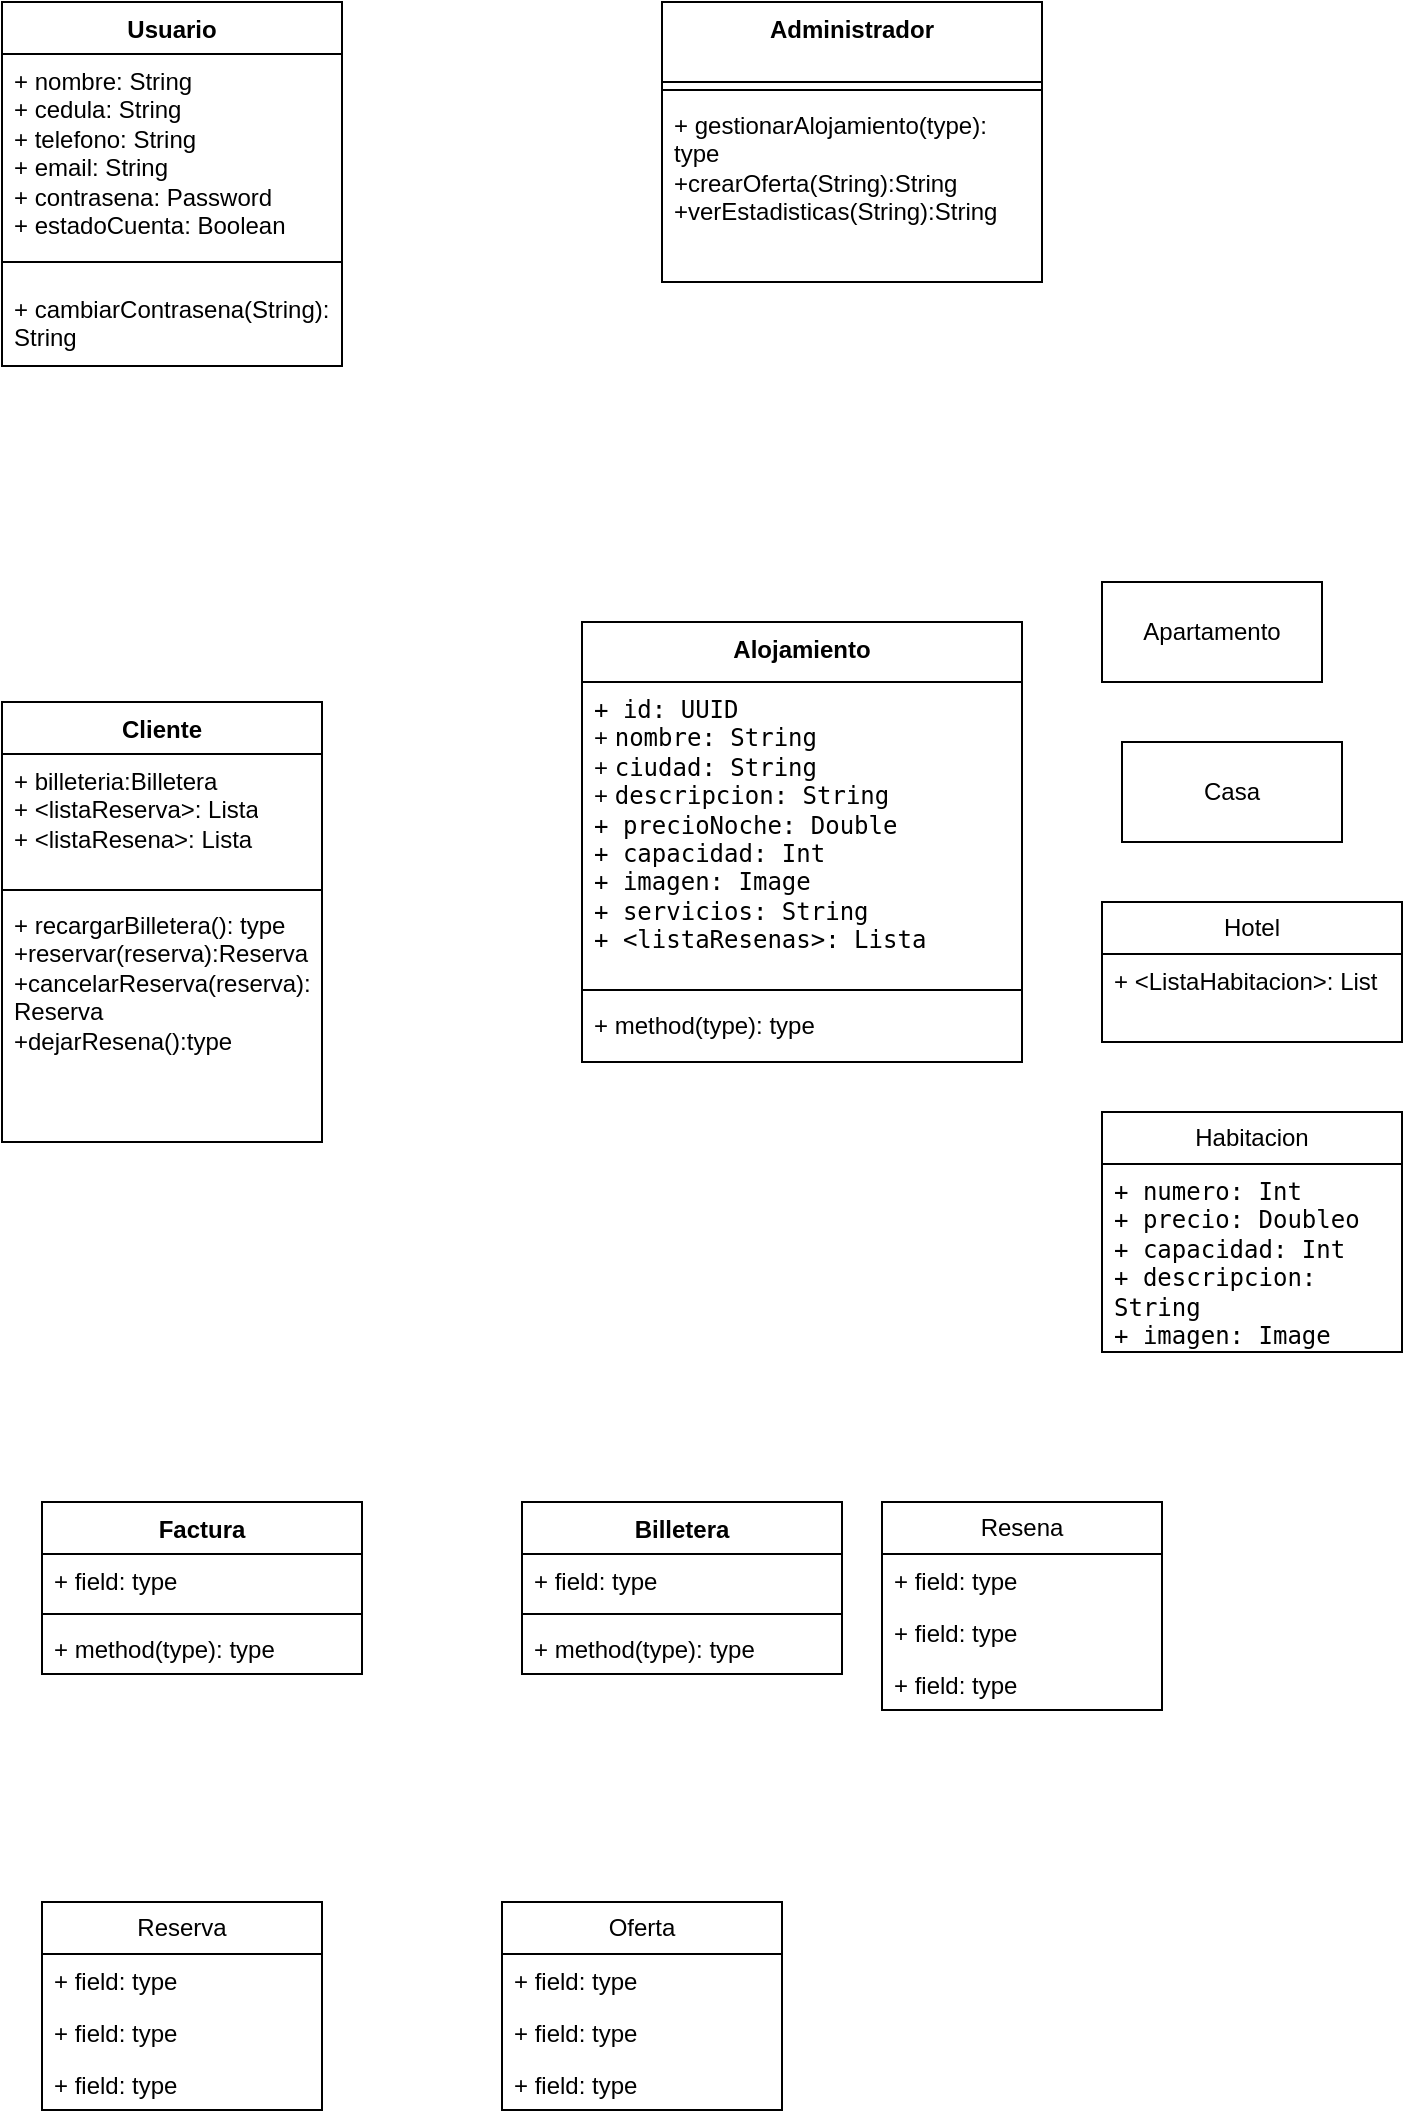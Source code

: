 <mxfile version="27.0.6">
  <diagram name="Página-1" id="UlvU2HE5NF8ueKRIxwhl">
    <mxGraphModel dx="1281" dy="663" grid="1" gridSize="10" guides="1" tooltips="1" connect="1" arrows="1" fold="1" page="1" pageScale="1" pageWidth="827" pageHeight="1169" math="0" shadow="0">
      <root>
        <mxCell id="0" />
        <mxCell id="1" parent="0" />
        <mxCell id="V0KUajpfroAsPHq7mNZ4-1" value="Usuario" style="swimlane;fontStyle=1;align=center;verticalAlign=top;childLayout=stackLayout;horizontal=1;startSize=26;horizontalStack=0;resizeParent=1;resizeParentMax=0;resizeLast=0;collapsible=1;marginBottom=0;whiteSpace=wrap;html=1;" parent="1" vertex="1">
          <mxGeometry x="40" y="30" width="170" height="182" as="geometry" />
        </mxCell>
        <mxCell id="V0KUajpfroAsPHq7mNZ4-2" value="+ nombre: String&lt;div&gt;+ cedula: String&lt;/div&gt;&lt;div&gt;+ telefono: String&lt;/div&gt;&lt;div&gt;+ email: String&lt;/div&gt;&lt;div&gt;+ contrasena: Password&lt;/div&gt;&lt;div&gt;+ estadoCuenta: Boolean&lt;/div&gt;" style="text;strokeColor=none;fillColor=none;align=left;verticalAlign=top;spacingLeft=4;spacingRight=4;overflow=hidden;rotatable=0;points=[[0,0.5],[1,0.5]];portConstraint=eastwest;whiteSpace=wrap;html=1;" parent="V0KUajpfroAsPHq7mNZ4-1" vertex="1">
          <mxGeometry y="26" width="170" height="94" as="geometry" />
        </mxCell>
        <mxCell id="V0KUajpfroAsPHq7mNZ4-3" value="" style="line;strokeWidth=1;fillColor=none;align=left;verticalAlign=middle;spacingTop=-1;spacingLeft=3;spacingRight=3;rotatable=0;labelPosition=right;points=[];portConstraint=eastwest;strokeColor=inherit;" parent="V0KUajpfroAsPHq7mNZ4-1" vertex="1">
          <mxGeometry y="120" width="170" height="20" as="geometry" />
        </mxCell>
        <mxCell id="V0KUajpfroAsPHq7mNZ4-4" value="+ cambiarContrasena(String): String&lt;div&gt;&lt;br&gt;&lt;/div&gt;" style="text;strokeColor=none;fillColor=none;align=left;verticalAlign=top;spacingLeft=4;spacingRight=4;overflow=hidden;rotatable=0;points=[[0,0.5],[1,0.5]];portConstraint=eastwest;whiteSpace=wrap;html=1;" parent="V0KUajpfroAsPHq7mNZ4-1" vertex="1">
          <mxGeometry y="140" width="170" height="42" as="geometry" />
        </mxCell>
        <mxCell id="V0KUajpfroAsPHq7mNZ4-5" value="Cliente" style="swimlane;fontStyle=1;align=center;verticalAlign=top;childLayout=stackLayout;horizontal=1;startSize=26;horizontalStack=0;resizeParent=1;resizeParentMax=0;resizeLast=0;collapsible=1;marginBottom=0;whiteSpace=wrap;html=1;" parent="1" vertex="1">
          <mxGeometry x="40" y="380" width="160" height="220" as="geometry" />
        </mxCell>
        <mxCell id="V0KUajpfroAsPHq7mNZ4-6" value="+ billeteria:Billetera&lt;br&gt;&lt;div&gt;+ &amp;lt;listaReserva&amp;gt;: Lista&lt;/div&gt;&lt;div&gt;+ &amp;lt;listaResena&amp;gt;: Lista&lt;/div&gt;" style="text;strokeColor=none;fillColor=none;align=left;verticalAlign=top;spacingLeft=4;spacingRight=4;overflow=hidden;rotatable=0;points=[[0,0.5],[1,0.5]];portConstraint=eastwest;whiteSpace=wrap;html=1;" parent="V0KUajpfroAsPHq7mNZ4-5" vertex="1">
          <mxGeometry y="26" width="160" height="64" as="geometry" />
        </mxCell>
        <mxCell id="V0KUajpfroAsPHq7mNZ4-7" value="" style="line;strokeWidth=1;fillColor=none;align=left;verticalAlign=middle;spacingTop=-1;spacingLeft=3;spacingRight=3;rotatable=0;labelPosition=right;points=[];portConstraint=eastwest;strokeColor=inherit;" parent="V0KUajpfroAsPHq7mNZ4-5" vertex="1">
          <mxGeometry y="90" width="160" height="8" as="geometry" />
        </mxCell>
        <mxCell id="V0KUajpfroAsPHq7mNZ4-8" value="+ recargarBilletera(): type&lt;div&gt;+reservar(reserva):Reserva&lt;/div&gt;&lt;div&gt;+cancelarReserva(reserva):&lt;/div&gt;&lt;div&gt;Reserva&lt;/div&gt;&lt;div&gt;+dejarResena():type&lt;/div&gt;&lt;div&gt;&lt;br&gt;&lt;/div&gt;" style="text;strokeColor=none;fillColor=none;align=left;verticalAlign=top;spacingLeft=4;spacingRight=4;overflow=hidden;rotatable=0;points=[[0,0.5],[1,0.5]];portConstraint=eastwest;whiteSpace=wrap;html=1;" parent="V0KUajpfroAsPHq7mNZ4-5" vertex="1">
          <mxGeometry y="98" width="160" height="122" as="geometry" />
        </mxCell>
        <mxCell id="V0KUajpfroAsPHq7mNZ4-9" value="Administrador" style="swimlane;fontStyle=1;align=center;verticalAlign=top;childLayout=stackLayout;horizontal=1;startSize=40;horizontalStack=0;resizeParent=1;resizeParentMax=0;resizeLast=0;collapsible=1;marginBottom=0;whiteSpace=wrap;html=1;" parent="1" vertex="1">
          <mxGeometry x="370" y="30" width="190" height="140" as="geometry" />
        </mxCell>
        <mxCell id="V0KUajpfroAsPHq7mNZ4-11" value="" style="line;strokeWidth=1;fillColor=none;align=left;verticalAlign=middle;spacingTop=-1;spacingLeft=3;spacingRight=3;rotatable=0;labelPosition=right;points=[];portConstraint=eastwest;strokeColor=inherit;" parent="V0KUajpfroAsPHq7mNZ4-9" vertex="1">
          <mxGeometry y="40" width="190" height="8" as="geometry" />
        </mxCell>
        <mxCell id="V0KUajpfroAsPHq7mNZ4-12" value="+ gestionarAlojamiento(type): type&lt;div&gt;+crearOferta(String):String&lt;/div&gt;&lt;div&gt;+verEstadisticas(String):String&lt;/div&gt;" style="text;strokeColor=none;fillColor=none;align=left;verticalAlign=top;spacingLeft=4;spacingRight=4;overflow=hidden;rotatable=0;points=[[0,0.5],[1,0.5]];portConstraint=eastwest;whiteSpace=wrap;html=1;" parent="V0KUajpfroAsPHq7mNZ4-9" vertex="1">
          <mxGeometry y="48" width="190" height="92" as="geometry" />
        </mxCell>
        <mxCell id="V0KUajpfroAsPHq7mNZ4-13" value="Alojamiento" style="swimlane;fontStyle=1;align=center;verticalAlign=top;childLayout=stackLayout;horizontal=1;startSize=30;horizontalStack=0;resizeParent=1;resizeParentMax=0;resizeLast=0;collapsible=1;marginBottom=0;whiteSpace=wrap;html=1;" parent="1" vertex="1">
          <mxGeometry x="330" y="340" width="220" height="220" as="geometry">
            <mxRectangle x="520" y="320" width="100" height="30" as="alternateBounds" />
          </mxGeometry>
        </mxCell>
        <mxCell id="V0KUajpfroAsPHq7mNZ4-17" value="&lt;div&gt;&lt;code data-end=&quot;783&quot; data-start=&quot;779&quot;&gt;+ id: UUID&lt;/code&gt;&lt;/div&gt;&lt;div&gt;+&amp;nbsp;&lt;code data-end=&quot;793&quot; data-start=&quot;785&quot;&gt;nombre: String&lt;/code&gt;&lt;/div&gt;&lt;div&gt;+&amp;nbsp;&lt;code data-end=&quot;803&quot; data-start=&quot;795&quot;&gt;ciudad: String&lt;/code&gt;&lt;/div&gt;&lt;div&gt;+&amp;nbsp;&lt;code data-end=&quot;818&quot; data-start=&quot;805&quot;&gt;descripcion: String&lt;/code&gt;&lt;/div&gt;&lt;div&gt;&lt;code data-end=&quot;833&quot; data-start=&quot;820&quot;&gt;+ precioNoche: Double&lt;/code&gt;&lt;/div&gt;&lt;div&gt;&lt;code data-end=&quot;846&quot; data-start=&quot;835&quot;&gt;+ capacidad: Int&lt;/code&gt;&lt;/div&gt;&lt;div&gt;&lt;code data-end=&quot;856&quot; data-start=&quot;848&quot;&gt;+ imagen: Image&lt;/code&gt;&lt;/div&gt;&lt;div&gt;&lt;code data-end=&quot;869&quot; data-start=&quot;858&quot;&gt;+ servicios: String&lt;/code&gt;&lt;/div&gt;&lt;div&gt;&lt;code data-end=&quot;885&quot; data-start=&quot;871&quot;&gt;+ &amp;lt;listaResenas&amp;gt;: Lista&lt;/code&gt;&lt;/div&gt;" style="text;strokeColor=none;fillColor=none;align=left;verticalAlign=top;spacingLeft=4;spacingRight=4;overflow=hidden;rotatable=0;points=[[0,0.5],[1,0.5]];portConstraint=eastwest;whiteSpace=wrap;html=1;" parent="V0KUajpfroAsPHq7mNZ4-13" vertex="1">
          <mxGeometry y="30" width="220" height="150" as="geometry" />
        </mxCell>
        <mxCell id="V0KUajpfroAsPHq7mNZ4-15" value="" style="line;strokeWidth=1;fillColor=none;align=left;verticalAlign=middle;spacingTop=-1;spacingLeft=3;spacingRight=3;rotatable=0;labelPosition=right;points=[];portConstraint=eastwest;strokeColor=inherit;" parent="V0KUajpfroAsPHq7mNZ4-13" vertex="1">
          <mxGeometry y="180" width="220" height="8" as="geometry" />
        </mxCell>
        <mxCell id="V0KUajpfroAsPHq7mNZ4-16" value="+ method(type): type" style="text;strokeColor=none;fillColor=none;align=left;verticalAlign=top;spacingLeft=4;spacingRight=4;overflow=hidden;rotatable=0;points=[[0,0.5],[1,0.5]];portConstraint=eastwest;whiteSpace=wrap;html=1;" parent="V0KUajpfroAsPHq7mNZ4-13" vertex="1">
          <mxGeometry y="188" width="220" height="32" as="geometry" />
        </mxCell>
        <mxCell id="PYzfADlr74QwkePmsEBO-9" value="Casa" style="html=1;whiteSpace=wrap;" vertex="1" parent="1">
          <mxGeometry x="600" y="400" width="110" height="50" as="geometry" />
        </mxCell>
        <mxCell id="PYzfADlr74QwkePmsEBO-10" value="Apartamento" style="html=1;whiteSpace=wrap;" vertex="1" parent="1">
          <mxGeometry x="590" y="320" width="110" height="50" as="geometry" />
        </mxCell>
        <mxCell id="PYzfADlr74QwkePmsEBO-12" value="Hotel" style="swimlane;fontStyle=0;childLayout=stackLayout;horizontal=1;startSize=26;fillColor=none;horizontalStack=0;resizeParent=1;resizeParentMax=0;resizeLast=0;collapsible=1;marginBottom=0;whiteSpace=wrap;html=1;" vertex="1" parent="1">
          <mxGeometry x="590" y="480" width="150" height="70" as="geometry" />
        </mxCell>
        <mxCell id="PYzfADlr74QwkePmsEBO-13" value="+ &amp;lt;ListaHabitacion&amp;gt;: List" style="text;strokeColor=none;fillColor=none;align=left;verticalAlign=top;spacingLeft=4;spacingRight=4;overflow=hidden;rotatable=0;points=[[0,0.5],[1,0.5]];portConstraint=eastwest;whiteSpace=wrap;html=1;" vertex="1" parent="PYzfADlr74QwkePmsEBO-12">
          <mxGeometry y="26" width="150" height="44" as="geometry" />
        </mxCell>
        <mxCell id="PYzfADlr74QwkePmsEBO-16" value="Habitacion" style="swimlane;fontStyle=0;childLayout=stackLayout;horizontal=1;startSize=26;fillColor=none;horizontalStack=0;resizeParent=1;resizeParentMax=0;resizeLast=0;collapsible=1;marginBottom=0;whiteSpace=wrap;html=1;" vertex="1" parent="1">
          <mxGeometry x="590" y="585" width="150" height="120" as="geometry" />
        </mxCell>
        <mxCell id="PYzfADlr74QwkePmsEBO-17" value="&lt;code data-end=&quot;1090&quot; data-start=&quot;1082&quot;&gt;+ numero: Int&lt;/code&gt;&lt;div&gt;&lt;code data-end=&quot;1100&quot; data-start=&quot;1092&quot;&gt;+ precio: Doubleo&lt;/code&gt;&lt;/div&gt;&lt;div&gt;&lt;code data-end=&quot;1113&quot; data-start=&quot;1102&quot;&gt;+ capacidad: Int&lt;/code&gt;&lt;/div&gt;&lt;div&gt;&lt;code data-end=&quot;1128&quot; data-start=&quot;1115&quot;&gt;+ descripcion: String&lt;/code&gt;&lt;/div&gt;&lt;div&gt;&lt;code data-end=&quot;1138&quot; data-start=&quot;1130&quot;&gt;+ imagen: Image&lt;/code&gt;&lt;/div&gt;" style="text;strokeColor=none;fillColor=none;align=left;verticalAlign=top;spacingLeft=4;spacingRight=4;overflow=hidden;rotatable=0;points=[[0,0.5],[1,0.5]];portConstraint=eastwest;whiteSpace=wrap;html=1;" vertex="1" parent="PYzfADlr74QwkePmsEBO-16">
          <mxGeometry y="26" width="150" height="94" as="geometry" />
        </mxCell>
        <mxCell id="PYzfADlr74QwkePmsEBO-18" value="Billetera" style="swimlane;fontStyle=1;align=center;verticalAlign=top;childLayout=stackLayout;horizontal=1;startSize=26;horizontalStack=0;resizeParent=1;resizeParentMax=0;resizeLast=0;collapsible=1;marginBottom=0;whiteSpace=wrap;html=1;" vertex="1" parent="1">
          <mxGeometry x="300" y="780" width="160" height="86" as="geometry" />
        </mxCell>
        <mxCell id="PYzfADlr74QwkePmsEBO-19" value="+ field: type" style="text;strokeColor=none;fillColor=none;align=left;verticalAlign=top;spacingLeft=4;spacingRight=4;overflow=hidden;rotatable=0;points=[[0,0.5],[1,0.5]];portConstraint=eastwest;whiteSpace=wrap;html=1;" vertex="1" parent="PYzfADlr74QwkePmsEBO-18">
          <mxGeometry y="26" width="160" height="26" as="geometry" />
        </mxCell>
        <mxCell id="PYzfADlr74QwkePmsEBO-20" value="" style="line;strokeWidth=1;fillColor=none;align=left;verticalAlign=middle;spacingTop=-1;spacingLeft=3;spacingRight=3;rotatable=0;labelPosition=right;points=[];portConstraint=eastwest;strokeColor=inherit;" vertex="1" parent="PYzfADlr74QwkePmsEBO-18">
          <mxGeometry y="52" width="160" height="8" as="geometry" />
        </mxCell>
        <mxCell id="PYzfADlr74QwkePmsEBO-21" value="+ method(type): type" style="text;strokeColor=none;fillColor=none;align=left;verticalAlign=top;spacingLeft=4;spacingRight=4;overflow=hidden;rotatable=0;points=[[0,0.5],[1,0.5]];portConstraint=eastwest;whiteSpace=wrap;html=1;" vertex="1" parent="PYzfADlr74QwkePmsEBO-18">
          <mxGeometry y="60" width="160" height="26" as="geometry" />
        </mxCell>
        <mxCell id="PYzfADlr74QwkePmsEBO-22" value="Factura" style="swimlane;fontStyle=1;align=center;verticalAlign=top;childLayout=stackLayout;horizontal=1;startSize=26;horizontalStack=0;resizeParent=1;resizeParentMax=0;resizeLast=0;collapsible=1;marginBottom=0;whiteSpace=wrap;html=1;" vertex="1" parent="1">
          <mxGeometry x="60" y="780" width="160" height="86" as="geometry" />
        </mxCell>
        <mxCell id="PYzfADlr74QwkePmsEBO-23" value="+ field: type" style="text;strokeColor=none;fillColor=none;align=left;verticalAlign=top;spacingLeft=4;spacingRight=4;overflow=hidden;rotatable=0;points=[[0,0.5],[1,0.5]];portConstraint=eastwest;whiteSpace=wrap;html=1;" vertex="1" parent="PYzfADlr74QwkePmsEBO-22">
          <mxGeometry y="26" width="160" height="26" as="geometry" />
        </mxCell>
        <mxCell id="PYzfADlr74QwkePmsEBO-24" value="" style="line;strokeWidth=1;fillColor=none;align=left;verticalAlign=middle;spacingTop=-1;spacingLeft=3;spacingRight=3;rotatable=0;labelPosition=right;points=[];portConstraint=eastwest;strokeColor=inherit;" vertex="1" parent="PYzfADlr74QwkePmsEBO-22">
          <mxGeometry y="52" width="160" height="8" as="geometry" />
        </mxCell>
        <mxCell id="PYzfADlr74QwkePmsEBO-25" value="+ method(type): type" style="text;strokeColor=none;fillColor=none;align=left;verticalAlign=top;spacingLeft=4;spacingRight=4;overflow=hidden;rotatable=0;points=[[0,0.5],[1,0.5]];portConstraint=eastwest;whiteSpace=wrap;html=1;" vertex="1" parent="PYzfADlr74QwkePmsEBO-22">
          <mxGeometry y="60" width="160" height="26" as="geometry" />
        </mxCell>
        <mxCell id="PYzfADlr74QwkePmsEBO-26" value="Resena" style="swimlane;fontStyle=0;childLayout=stackLayout;horizontal=1;startSize=26;fillColor=none;horizontalStack=0;resizeParent=1;resizeParentMax=0;resizeLast=0;collapsible=1;marginBottom=0;whiteSpace=wrap;html=1;" vertex="1" parent="1">
          <mxGeometry x="480" y="780" width="140" height="104" as="geometry" />
        </mxCell>
        <mxCell id="PYzfADlr74QwkePmsEBO-27" value="+ field: type" style="text;strokeColor=none;fillColor=none;align=left;verticalAlign=top;spacingLeft=4;spacingRight=4;overflow=hidden;rotatable=0;points=[[0,0.5],[1,0.5]];portConstraint=eastwest;whiteSpace=wrap;html=1;" vertex="1" parent="PYzfADlr74QwkePmsEBO-26">
          <mxGeometry y="26" width="140" height="26" as="geometry" />
        </mxCell>
        <mxCell id="PYzfADlr74QwkePmsEBO-28" value="+ field: type" style="text;strokeColor=none;fillColor=none;align=left;verticalAlign=top;spacingLeft=4;spacingRight=4;overflow=hidden;rotatable=0;points=[[0,0.5],[1,0.5]];portConstraint=eastwest;whiteSpace=wrap;html=1;" vertex="1" parent="PYzfADlr74QwkePmsEBO-26">
          <mxGeometry y="52" width="140" height="26" as="geometry" />
        </mxCell>
        <mxCell id="PYzfADlr74QwkePmsEBO-29" value="+ field: type" style="text;strokeColor=none;fillColor=none;align=left;verticalAlign=top;spacingLeft=4;spacingRight=4;overflow=hidden;rotatable=0;points=[[0,0.5],[1,0.5]];portConstraint=eastwest;whiteSpace=wrap;html=1;" vertex="1" parent="PYzfADlr74QwkePmsEBO-26">
          <mxGeometry y="78" width="140" height="26" as="geometry" />
        </mxCell>
        <mxCell id="PYzfADlr74QwkePmsEBO-30" value="Oferta" style="swimlane;fontStyle=0;childLayout=stackLayout;horizontal=1;startSize=26;fillColor=none;horizontalStack=0;resizeParent=1;resizeParentMax=0;resizeLast=0;collapsible=1;marginBottom=0;whiteSpace=wrap;html=1;" vertex="1" parent="1">
          <mxGeometry x="290" y="980" width="140" height="104" as="geometry" />
        </mxCell>
        <mxCell id="PYzfADlr74QwkePmsEBO-31" value="+ field: type" style="text;strokeColor=none;fillColor=none;align=left;verticalAlign=top;spacingLeft=4;spacingRight=4;overflow=hidden;rotatable=0;points=[[0,0.5],[1,0.5]];portConstraint=eastwest;whiteSpace=wrap;html=1;" vertex="1" parent="PYzfADlr74QwkePmsEBO-30">
          <mxGeometry y="26" width="140" height="26" as="geometry" />
        </mxCell>
        <mxCell id="PYzfADlr74QwkePmsEBO-32" value="+ field: type" style="text;strokeColor=none;fillColor=none;align=left;verticalAlign=top;spacingLeft=4;spacingRight=4;overflow=hidden;rotatable=0;points=[[0,0.5],[1,0.5]];portConstraint=eastwest;whiteSpace=wrap;html=1;" vertex="1" parent="PYzfADlr74QwkePmsEBO-30">
          <mxGeometry y="52" width="140" height="26" as="geometry" />
        </mxCell>
        <mxCell id="PYzfADlr74QwkePmsEBO-33" value="+ field: type" style="text;strokeColor=none;fillColor=none;align=left;verticalAlign=top;spacingLeft=4;spacingRight=4;overflow=hidden;rotatable=0;points=[[0,0.5],[1,0.5]];portConstraint=eastwest;whiteSpace=wrap;html=1;" vertex="1" parent="PYzfADlr74QwkePmsEBO-30">
          <mxGeometry y="78" width="140" height="26" as="geometry" />
        </mxCell>
        <mxCell id="PYzfADlr74QwkePmsEBO-34" value="Reserva" style="swimlane;fontStyle=0;childLayout=stackLayout;horizontal=1;startSize=26;fillColor=none;horizontalStack=0;resizeParent=1;resizeParentMax=0;resizeLast=0;collapsible=1;marginBottom=0;whiteSpace=wrap;html=1;" vertex="1" parent="1">
          <mxGeometry x="60" y="980" width="140" height="104" as="geometry" />
        </mxCell>
        <mxCell id="PYzfADlr74QwkePmsEBO-35" value="+ field: type" style="text;strokeColor=none;fillColor=none;align=left;verticalAlign=top;spacingLeft=4;spacingRight=4;overflow=hidden;rotatable=0;points=[[0,0.5],[1,0.5]];portConstraint=eastwest;whiteSpace=wrap;html=1;" vertex="1" parent="PYzfADlr74QwkePmsEBO-34">
          <mxGeometry y="26" width="140" height="26" as="geometry" />
        </mxCell>
        <mxCell id="PYzfADlr74QwkePmsEBO-36" value="+ field: type" style="text;strokeColor=none;fillColor=none;align=left;verticalAlign=top;spacingLeft=4;spacingRight=4;overflow=hidden;rotatable=0;points=[[0,0.5],[1,0.5]];portConstraint=eastwest;whiteSpace=wrap;html=1;" vertex="1" parent="PYzfADlr74QwkePmsEBO-34">
          <mxGeometry y="52" width="140" height="26" as="geometry" />
        </mxCell>
        <mxCell id="PYzfADlr74QwkePmsEBO-37" value="+ field: type" style="text;strokeColor=none;fillColor=none;align=left;verticalAlign=top;spacingLeft=4;spacingRight=4;overflow=hidden;rotatable=0;points=[[0,0.5],[1,0.5]];portConstraint=eastwest;whiteSpace=wrap;html=1;" vertex="1" parent="PYzfADlr74QwkePmsEBO-34">
          <mxGeometry y="78" width="140" height="26" as="geometry" />
        </mxCell>
      </root>
    </mxGraphModel>
  </diagram>
</mxfile>
